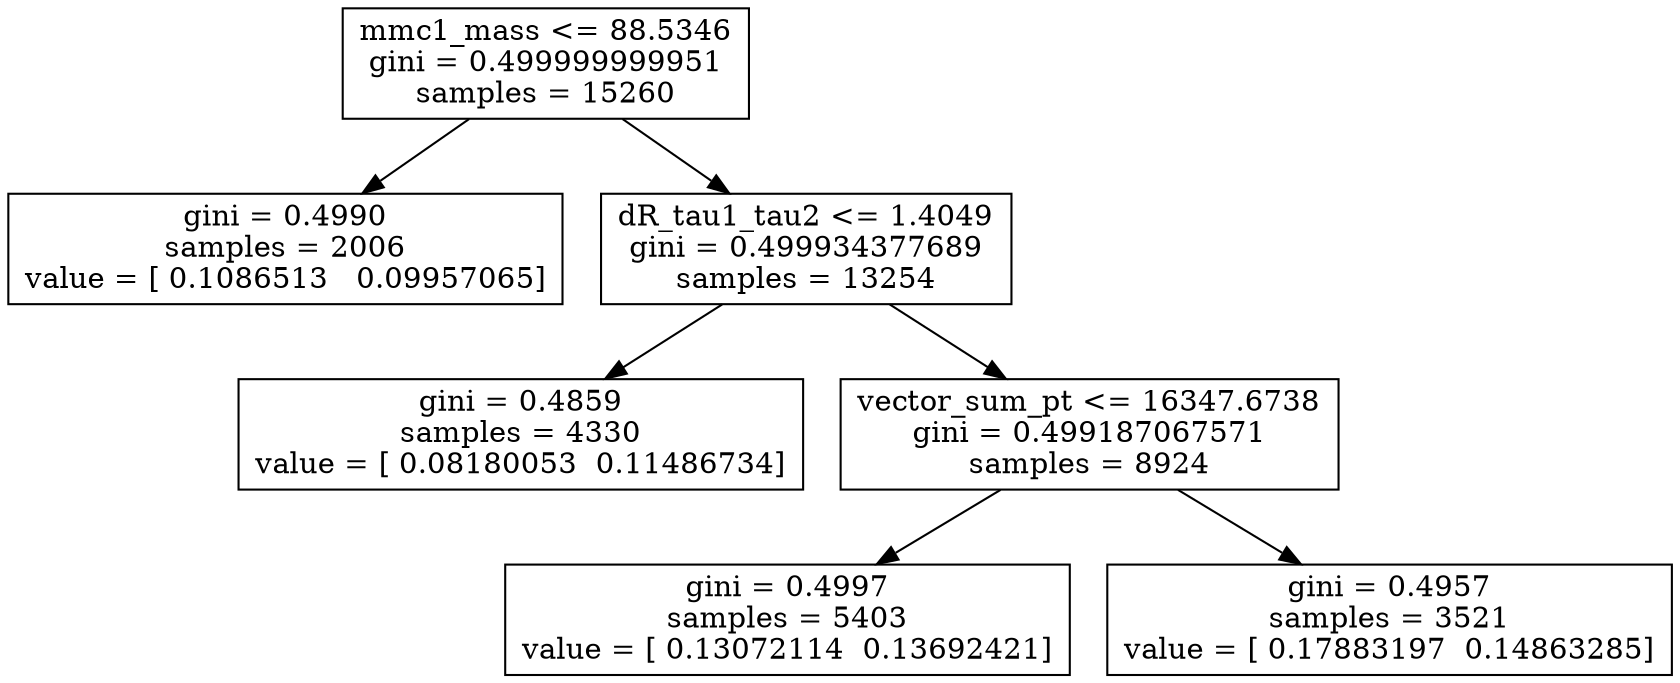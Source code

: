 digraph Tree {
0 [label="mmc1_mass <= 88.5346\ngini = 0.499999999951\nsamples = 15260", shape="box"] ;
1 [label="gini = 0.4990\nsamples = 2006\nvalue = [ 0.1086513   0.09957065]", shape="box"] ;
0 -> 1 ;
2 [label="dR_tau1_tau2 <= 1.4049\ngini = 0.499934377689\nsamples = 13254", shape="box"] ;
0 -> 2 ;
3 [label="gini = 0.4859\nsamples = 4330\nvalue = [ 0.08180053  0.11486734]", shape="box"] ;
2 -> 3 ;
4 [label="vector_sum_pt <= 16347.6738\ngini = 0.499187067571\nsamples = 8924", shape="box"] ;
2 -> 4 ;
5 [label="gini = 0.4997\nsamples = 5403\nvalue = [ 0.13072114  0.13692421]", shape="box"] ;
4 -> 5 ;
6 [label="gini = 0.4957\nsamples = 3521\nvalue = [ 0.17883197  0.14863285]", shape="box"] ;
4 -> 6 ;
}